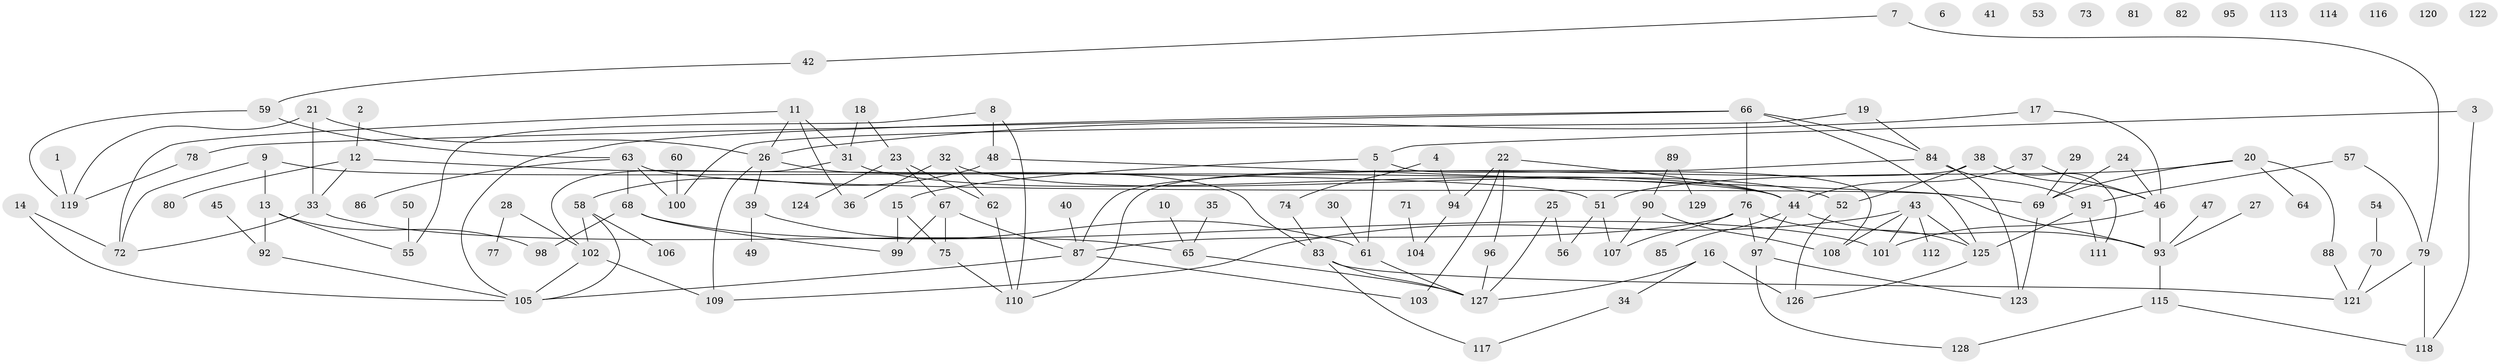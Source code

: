 // Generated by graph-tools (version 1.1) at 2025/40/03/09/25 04:40:21]
// undirected, 129 vertices, 169 edges
graph export_dot {
graph [start="1"]
  node [color=gray90,style=filled];
  1;
  2;
  3;
  4;
  5;
  6;
  7;
  8;
  9;
  10;
  11;
  12;
  13;
  14;
  15;
  16;
  17;
  18;
  19;
  20;
  21;
  22;
  23;
  24;
  25;
  26;
  27;
  28;
  29;
  30;
  31;
  32;
  33;
  34;
  35;
  36;
  37;
  38;
  39;
  40;
  41;
  42;
  43;
  44;
  45;
  46;
  47;
  48;
  49;
  50;
  51;
  52;
  53;
  54;
  55;
  56;
  57;
  58;
  59;
  60;
  61;
  62;
  63;
  64;
  65;
  66;
  67;
  68;
  69;
  70;
  71;
  72;
  73;
  74;
  75;
  76;
  77;
  78;
  79;
  80;
  81;
  82;
  83;
  84;
  85;
  86;
  87;
  88;
  89;
  90;
  91;
  92;
  93;
  94;
  95;
  96;
  97;
  98;
  99;
  100;
  101;
  102;
  103;
  104;
  105;
  106;
  107;
  108;
  109;
  110;
  111;
  112;
  113;
  114;
  115;
  116;
  117;
  118;
  119;
  120;
  121;
  122;
  123;
  124;
  125;
  126;
  127;
  128;
  129;
  1 -- 119;
  2 -- 12;
  3 -- 5;
  3 -- 118;
  4 -- 74;
  4 -- 94;
  5 -- 15;
  5 -- 61;
  5 -- 108;
  7 -- 42;
  7 -- 79;
  8 -- 48;
  8 -- 55;
  8 -- 110;
  9 -- 13;
  9 -- 44;
  9 -- 72;
  10 -- 65;
  11 -- 26;
  11 -- 31;
  11 -- 36;
  11 -- 72;
  12 -- 33;
  12 -- 51;
  12 -- 80;
  13 -- 55;
  13 -- 92;
  13 -- 98;
  14 -- 72;
  14 -- 105;
  15 -- 75;
  15 -- 99;
  16 -- 34;
  16 -- 126;
  16 -- 127;
  17 -- 26;
  17 -- 46;
  18 -- 23;
  18 -- 31;
  19 -- 84;
  19 -- 100;
  20 -- 51;
  20 -- 64;
  20 -- 69;
  20 -- 88;
  21 -- 26;
  21 -- 33;
  21 -- 119;
  22 -- 44;
  22 -- 94;
  22 -- 96;
  22 -- 103;
  23 -- 62;
  23 -- 67;
  23 -- 124;
  24 -- 46;
  24 -- 69;
  25 -- 56;
  25 -- 127;
  26 -- 39;
  26 -- 83;
  26 -- 109;
  27 -- 93;
  28 -- 77;
  28 -- 102;
  29 -- 69;
  30 -- 61;
  31 -- 44;
  31 -- 102;
  32 -- 36;
  32 -- 52;
  32 -- 62;
  33 -- 65;
  33 -- 72;
  34 -- 117;
  35 -- 65;
  37 -- 44;
  37 -- 46;
  38 -- 46;
  38 -- 52;
  38 -- 110;
  38 -- 111;
  39 -- 49;
  39 -- 61;
  40 -- 87;
  42 -- 59;
  43 -- 101;
  43 -- 108;
  43 -- 109;
  43 -- 112;
  43 -- 125;
  44 -- 85;
  44 -- 93;
  44 -- 97;
  45 -- 92;
  46 -- 93;
  46 -- 101;
  47 -- 93;
  48 -- 58;
  48 -- 93;
  50 -- 55;
  51 -- 56;
  51 -- 107;
  52 -- 126;
  54 -- 70;
  57 -- 79;
  57 -- 91;
  58 -- 102;
  58 -- 105;
  58 -- 106;
  59 -- 63;
  59 -- 119;
  60 -- 100;
  61 -- 127;
  62 -- 110;
  63 -- 68;
  63 -- 69;
  63 -- 86;
  63 -- 100;
  65 -- 127;
  66 -- 76;
  66 -- 78;
  66 -- 84;
  66 -- 105;
  66 -- 125;
  67 -- 75;
  67 -- 87;
  67 -- 99;
  68 -- 98;
  68 -- 99;
  68 -- 101;
  69 -- 123;
  70 -- 121;
  71 -- 104;
  74 -- 83;
  75 -- 110;
  76 -- 87;
  76 -- 97;
  76 -- 107;
  76 -- 125;
  78 -- 119;
  79 -- 118;
  79 -- 121;
  83 -- 117;
  83 -- 121;
  83 -- 127;
  84 -- 87;
  84 -- 91;
  84 -- 123;
  87 -- 103;
  87 -- 105;
  88 -- 121;
  89 -- 90;
  89 -- 129;
  90 -- 107;
  90 -- 108;
  91 -- 111;
  91 -- 125;
  92 -- 105;
  93 -- 115;
  94 -- 104;
  96 -- 127;
  97 -- 123;
  97 -- 128;
  102 -- 105;
  102 -- 109;
  115 -- 118;
  115 -- 128;
  125 -- 126;
}
